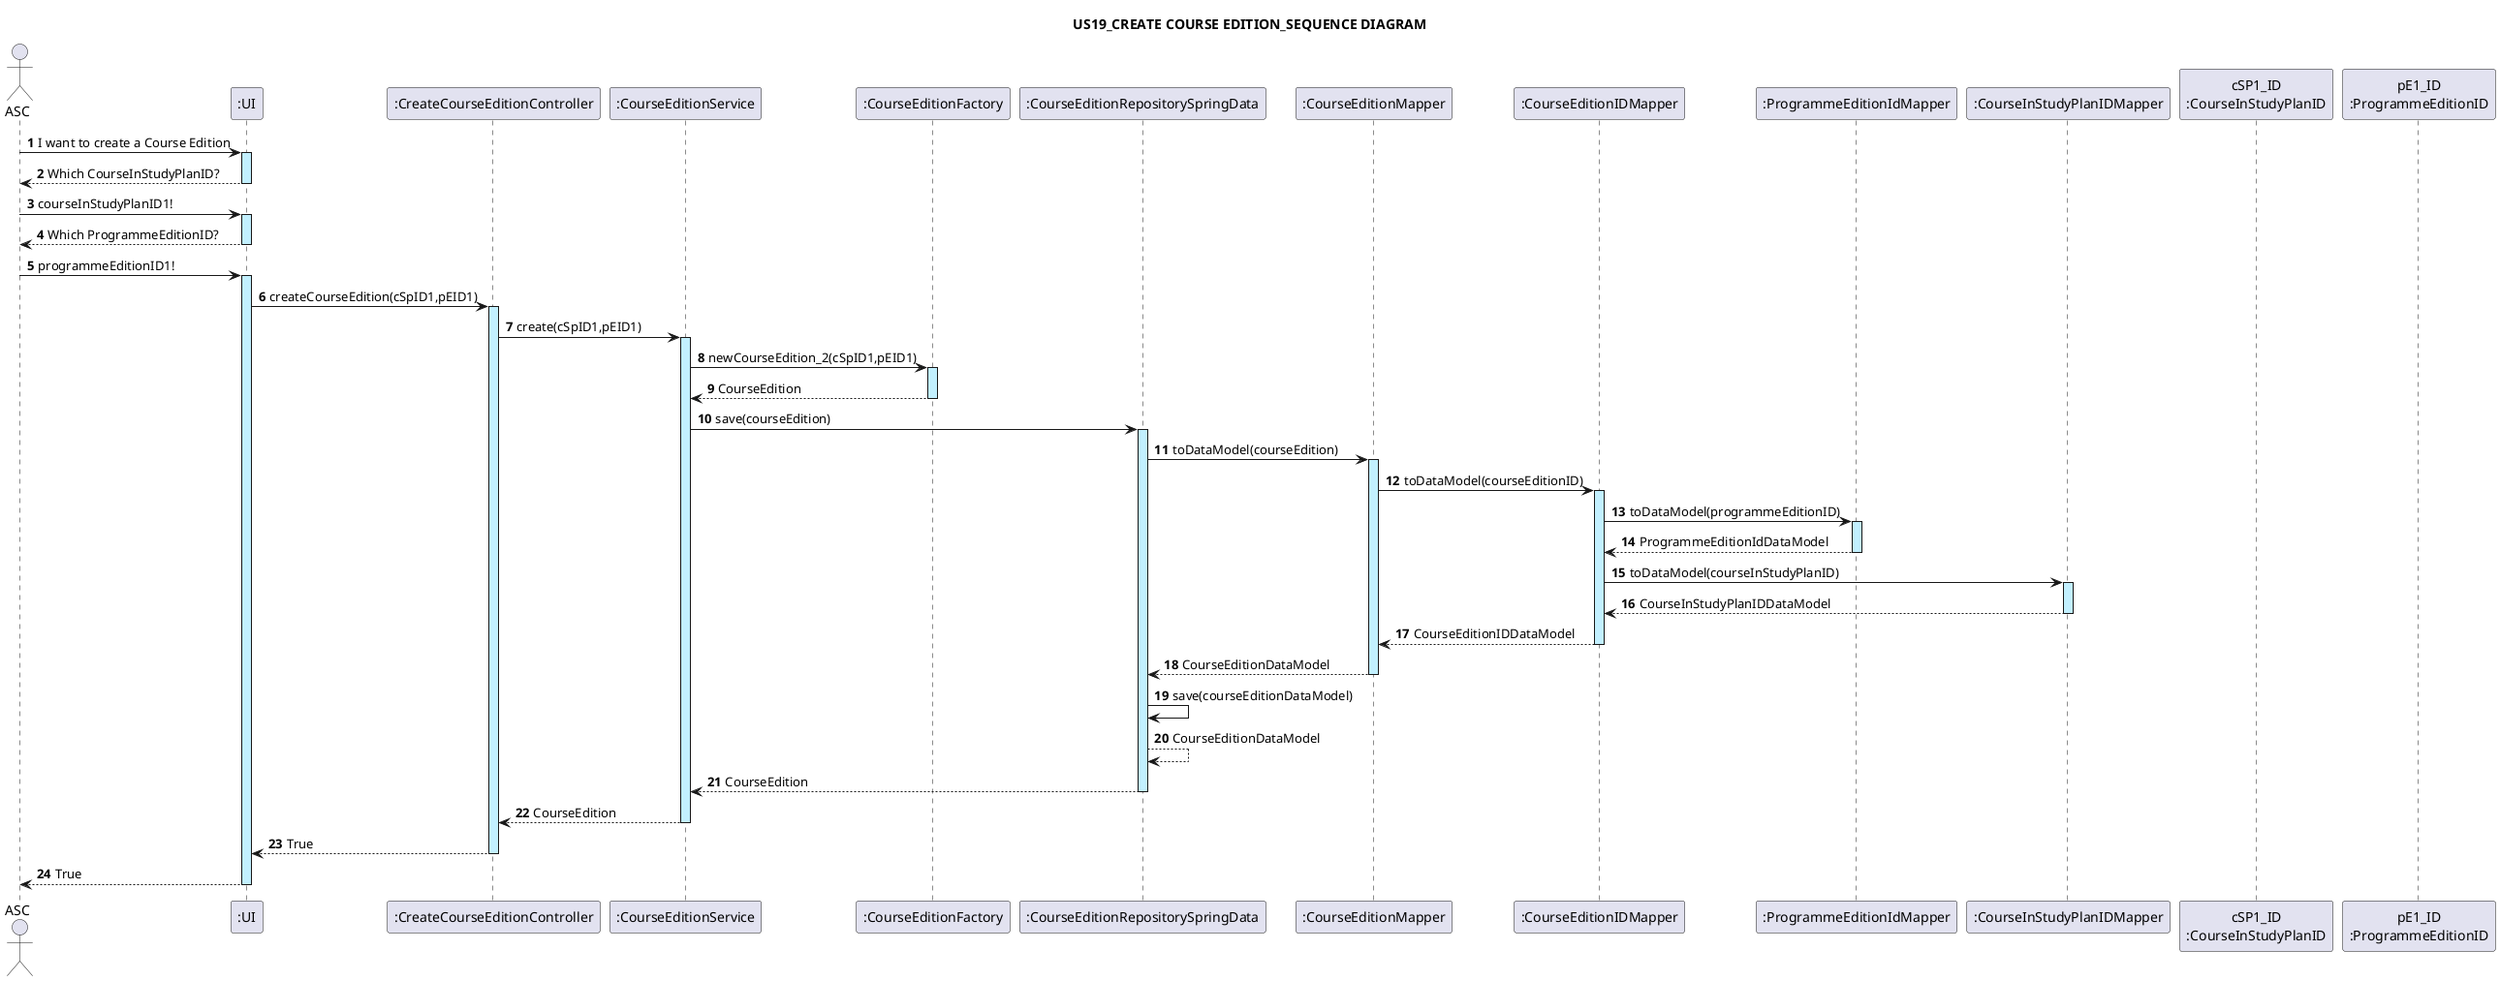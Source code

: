 @startuml
title: US19_CREATE COURSE EDITION_SEQUENCE DIAGRAM
autonumber

actor ASC
participant ":UI" as UI
participant ":CreateCourseEditionController" as Controller
participant ":CourseEditionService" as CourseEditionService
participant ":CourseEditionFactory" as CourseEditionFactory
participant ":CourseEditionRepositorySpringData" as CourseEditionRepositorySpringData
participant ":CourseEditionMapper" as CourseEditionMapper
participant ":CourseEditionIDMapper" as CourseEditionIDMapper
participant ":ProgrammeEditionIdMapper" as ProgrammeEditionIdMapper
participant ":CourseInStudyPlanIDMapper" as CourseInStudyPlanIDMapper

ASC -> UI ++ #application :  I want to create a Course Edition
UI --> ASC -- : Which CourseInStudyPlanID?
ASC -> UI ++ #application : courseInStudyPlanID1!
UI --> ASC -- : Which ProgrammeEditionID?
ASC -> UI ++ #application : programmeEditionID1!

UI -> Controller ++ #application : createCourseEdition(cSpID1,pEID1)

Controller -> CourseEditionService ++ #application: create(cSpID1,pEID1)

CourseEditionService -> CourseEditionFactory ++ #application : newCourseEdition_2(cSpID1,pEID1)
CourseEditionFactory --> CourseEditionService -- : CourseEdition

CourseEditionService -> CourseEditionRepositorySpringData ++ #application : save(courseEdition)

CourseEditionRepositorySpringData -> CourseEditionMapper ++ #application : toDataModel(courseEdition)

CourseEditionMapper -> CourseEditionIDMapper ++ #application : toDataModel(courseEditionID)
CourseEditionIDMapper -> ProgrammeEditionIdMapper ++ #application : toDataModel(programmeEditionID)
ProgrammeEditionIdMapper --> CourseEditionIDMapper -- : ProgrammeEditionIdDataModel
CourseEditionIDMapper -> CourseInStudyPlanIDMapper ++ #application : toDataModel(courseInStudyPlanID)
CourseInStudyPlanIDMapper --> CourseEditionIDMapper -- : CourseInStudyPlanIDDataModel
CourseEditionIDMapper --> CourseEditionMapper --: CourseEditionIDDataModel


CourseEditionMapper --> CourseEditionRepositorySpringData -- : CourseEditionDataModel

CourseEditionRepositorySpringData -> CourseEditionRepositorySpringData : save(courseEditionDataModel)
CourseEditionRepositorySpringData --> CourseEditionRepositorySpringData : CourseEditionDataModel


CourseEditionRepositorySpringData --> CourseEditionService -- : CourseEdition

CourseEditionService --> Controller -- : CourseEdition

Controller --> UI -- : True
UI --> ASC -- : True

participant "cSP1_ID\n:CourseInStudyPlanID" as CSP_ID
participant "pE1_ID\n:ProgrammeEditionID" as PE_ID

@enduml